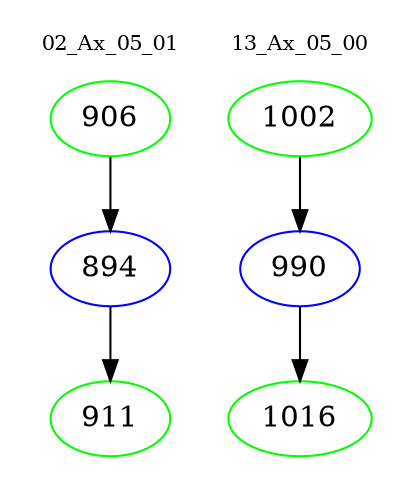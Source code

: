 digraph{
subgraph cluster_0 {
color = white
label = "02_Ax_05_01";
fontsize=10;
T0_906 [label="906", color="green"]
T0_906 -> T0_894 [color="black"]
T0_894 [label="894", color="blue"]
T0_894 -> T0_911 [color="black"]
T0_911 [label="911", color="green"]
}
subgraph cluster_1 {
color = white
label = "13_Ax_05_00";
fontsize=10;
T1_1002 [label="1002", color="green"]
T1_1002 -> T1_990 [color="black"]
T1_990 [label="990", color="blue"]
T1_990 -> T1_1016 [color="black"]
T1_1016 [label="1016", color="green"]
}
}
